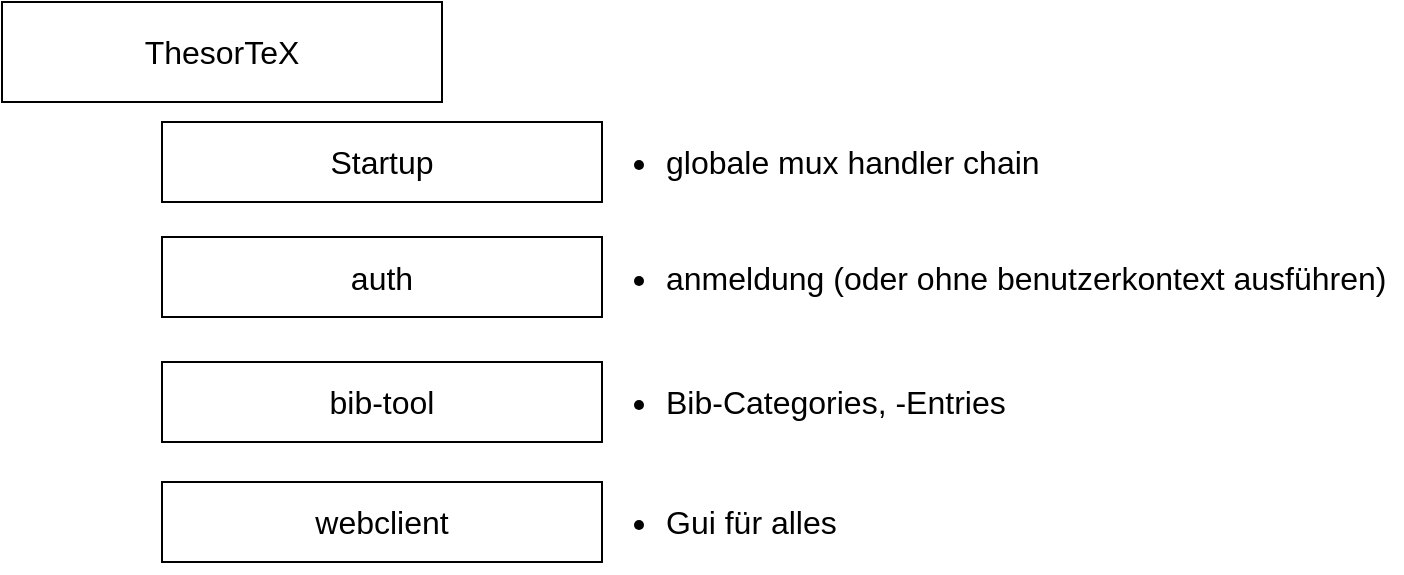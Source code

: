 <mxfile version="20.3.0" type="device"><diagram id="urmPSrTZYX82WDqOzdYp" name="Seite-1"><mxGraphModel dx="1018" dy="656" grid="1" gridSize="10" guides="1" tooltips="1" connect="1" arrows="1" fold="1" page="1" pageScale="1" pageWidth="827" pageHeight="1169" math="0" shadow="0"><root><mxCell id="0"/><mxCell id="1" parent="0"/><mxCell id="cyf6Xln6Er5NLoEX9REp-1" value="&lt;font style=&quot;font-size: 16px;&quot;&gt;ThesorTeX&lt;/font&gt;" style="rounded=0;whiteSpace=wrap;html=1;" vertex="1" parent="1"><mxGeometry x="30" y="40" width="220" height="50" as="geometry"/></mxCell><mxCell id="cyf6Xln6Er5NLoEX9REp-2" value="&lt;div style=&quot;&quot;&gt;&lt;span style=&quot;font-size: 16px; background-color: initial;&quot;&gt;Startup&lt;/span&gt;&lt;/div&gt;" style="rounded=0;whiteSpace=wrap;html=1;align=center;" vertex="1" parent="1"><mxGeometry x="110" y="100" width="220" height="40" as="geometry"/></mxCell><mxCell id="cyf6Xln6Er5NLoEX9REp-3" value="&lt;ul&gt;&lt;li&gt;globale mux handler chain&lt;/li&gt;&lt;/ul&gt;" style="text;html=1;strokeColor=none;fillColor=none;align=left;verticalAlign=middle;whiteSpace=wrap;rounded=0;fontSize=16;" vertex="1" parent="1"><mxGeometry x="320" y="82.5" width="310" height="75" as="geometry"/></mxCell><mxCell id="cyf6Xln6Er5NLoEX9REp-4" value="&lt;div style=&quot;&quot;&gt;&lt;span style=&quot;font-size: 16px; background-color: initial;&quot;&gt;auth&lt;/span&gt;&lt;/div&gt;" style="rounded=0;whiteSpace=wrap;html=1;align=center;" vertex="1" parent="1"><mxGeometry x="110" y="157.5" width="220" height="40" as="geometry"/></mxCell><mxCell id="cyf6Xln6Er5NLoEX9REp-5" value="&lt;ul&gt;&lt;li&gt;anmeldung (oder ohne benutzerkontext ausführen)&lt;/li&gt;&lt;/ul&gt;" style="text;html=1;strokeColor=none;fillColor=none;align=left;verticalAlign=middle;whiteSpace=wrap;rounded=0;fontSize=16;" vertex="1" parent="1"><mxGeometry x="320" y="152.5" width="410" height="50" as="geometry"/></mxCell><mxCell id="cyf6Xln6Er5NLoEX9REp-6" value="&lt;div style=&quot;&quot;&gt;&lt;span style=&quot;font-size: 16px; background-color: initial;&quot;&gt;bib-tool&lt;/span&gt;&lt;/div&gt;" style="rounded=0;whiteSpace=wrap;html=1;align=center;" vertex="1" parent="1"><mxGeometry x="110" y="220" width="220" height="40" as="geometry"/></mxCell><mxCell id="cyf6Xln6Er5NLoEX9REp-7" value="&lt;div style=&quot;&quot;&gt;&lt;span style=&quot;font-size: 16px; background-color: initial;&quot;&gt;webclient&lt;/span&gt;&lt;/div&gt;" style="rounded=0;whiteSpace=wrap;html=1;align=center;" vertex="1" parent="1"><mxGeometry x="110" y="280" width="220" height="40" as="geometry"/></mxCell><mxCell id="cyf6Xln6Er5NLoEX9REp-8" value="&lt;ul&gt;&lt;li&gt;Bib-Categories, -Entries&lt;/li&gt;&lt;/ul&gt;" style="text;html=1;strokeColor=none;fillColor=none;align=left;verticalAlign=middle;whiteSpace=wrap;rounded=0;fontSize=16;" vertex="1" parent="1"><mxGeometry x="320" y="215" width="410" height="50" as="geometry"/></mxCell><mxCell id="cyf6Xln6Er5NLoEX9REp-9" value="&lt;ul&gt;&lt;li&gt;Gui für alles&lt;/li&gt;&lt;/ul&gt;" style="text;html=1;strokeColor=none;fillColor=none;align=left;verticalAlign=middle;whiteSpace=wrap;rounded=0;fontSize=16;" vertex="1" parent="1"><mxGeometry x="320" y="275" width="410" height="50" as="geometry"/></mxCell></root></mxGraphModel></diagram></mxfile>